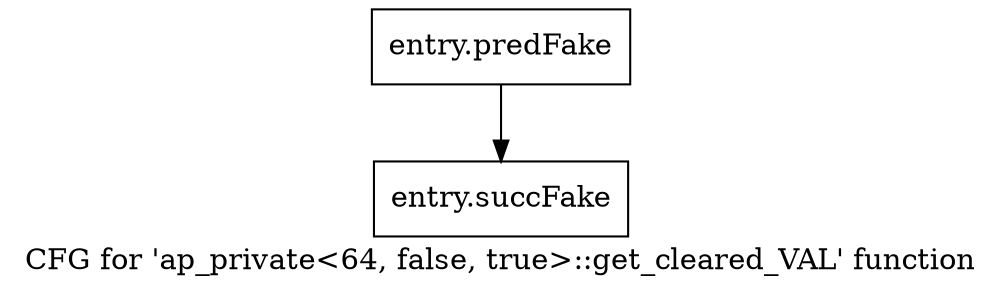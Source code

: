 digraph "CFG for 'ap_private\<64, false, true\>::get_cleared_VAL' function" {
	label="CFG for 'ap_private\<64, false, true\>::get_cleared_VAL' function";

	Node0x3da6d20 [shape=record,filename="",linenumber="",label="{entry.predFake}"];
	Node0x3da6d20 -> Node0x3eca750[ callList="" memoryops="" filename="/tools/Xilinx/Vitis_HLS/2022.1/include/etc/ap_private.h" execusionnum="28800"];
	Node0x3eca750 [shape=record,filename="/tools/Xilinx/Vitis_HLS/2022.1/include/etc/ap_private.h",linenumber="1484",label="{entry.succFake}"];
}
